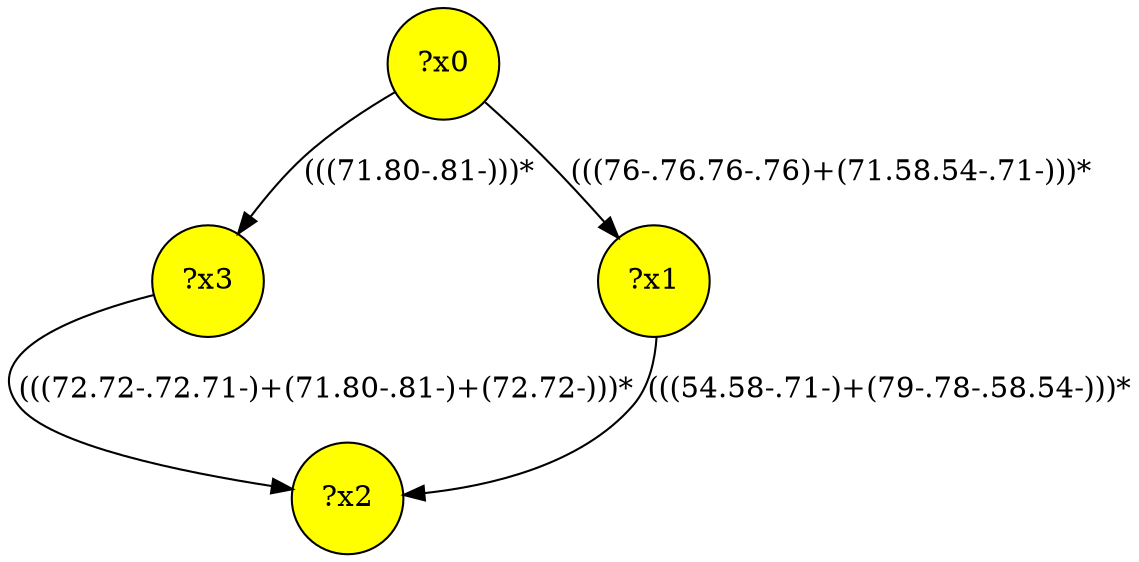 digraph g {
	x2 [fillcolor="yellow", style="filled," shape=circle, label="?x2"];
	x3 [fillcolor="yellow", style="filled," shape=circle, label="?x3"];
	x0 [fillcolor="yellow", style="filled," shape=circle, label="?x0"];
	x1 [fillcolor="yellow", style="filled," shape=circle, label="?x1"];
	x0 -> x1 [label="(((76-.76.76-.76)+(71.58.54-.71-)))*"];
	x1 -> x2 [label="(((54.58-.71-)+(79-.78-.58.54-)))*"];
	x0 -> x3 [label="(((71.80-.81-)))*"];
	x3 -> x2 [label="(((72.72-.72.71-)+(71.80-.81-)+(72.72-)))*"];
}

